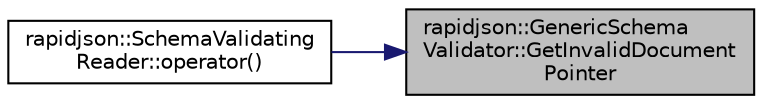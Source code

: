 digraph "rapidjson::GenericSchemaValidator::GetInvalidDocumentPointer"
{
 // INTERACTIVE_SVG=YES
 // LATEX_PDF_SIZE
  edge [fontname="Helvetica",fontsize="10",labelfontname="Helvetica",labelfontsize="10"];
  node [fontname="Helvetica",fontsize="10",shape=record];
  rankdir="RL";
  Node115 [label="rapidjson::GenericSchema\lValidator::GetInvalidDocument\lPointer",height=0.2,width=0.4,color="black", fillcolor="grey75", style="filled", fontcolor="black",tooltip="Gets the JSON pointer pointed to the invalid value."];
  Node115 -> Node116 [dir="back",color="midnightblue",fontsize="10",style="solid",fontname="Helvetica"];
  Node116 [label="rapidjson::SchemaValidating\lReader::operator()",height=0.2,width=0.4,color="black", fillcolor="white", style="filled",URL="$classrapidjson_1_1_schema_validating_reader.html#adb09230cc40b8dc5ba607de14d37dc42",tooltip=" "];
}
